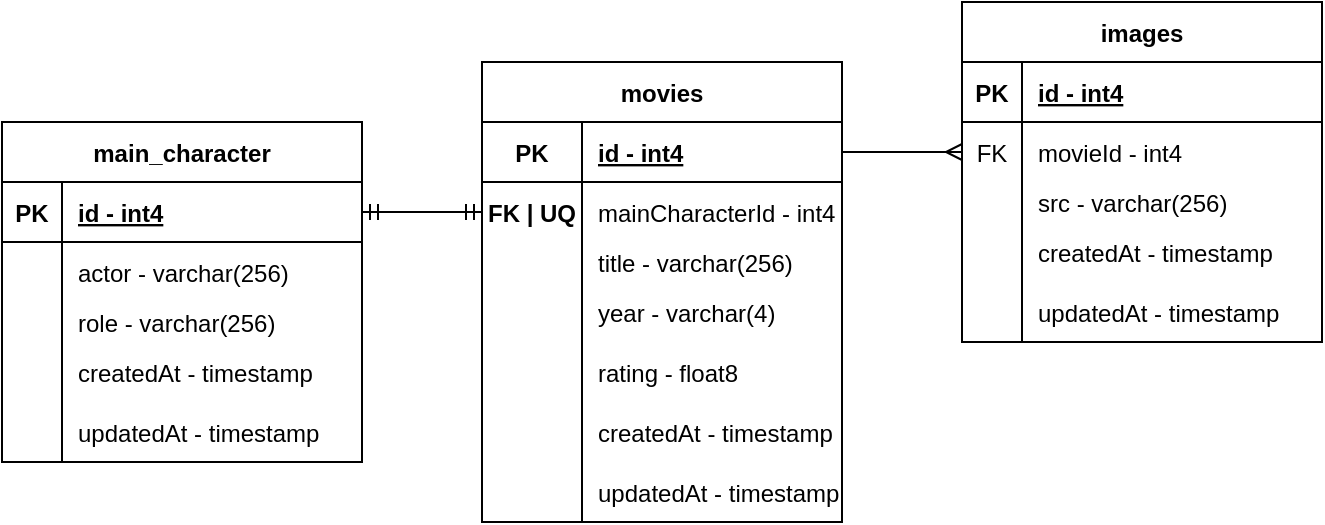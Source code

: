 <mxfile version="20.6.2" type="device"><diagram name="Page-1" id="e56a1550-8fbb-45ad-956c-1786394a9013"><mxGraphModel dx="1038" dy="528" grid="1" gridSize="10" guides="1" tooltips="1" connect="1" arrows="1" fold="1" page="1" pageScale="1" pageWidth="1100" pageHeight="850" background="none" math="0" shadow="0"><root><mxCell id="0"/><mxCell id="1" parent="0"/><mxCell id="GcRtpyyStN1K8NK-i6np-15" value="main_character" style="shape=table;startSize=30;container=1;collapsible=1;childLayout=tableLayout;fixedRows=1;rowLines=0;fontStyle=1;align=center;resizeLast=1;" vertex="1" parent="1"><mxGeometry x="60" y="140" width="180" height="170" as="geometry"/></mxCell><mxCell id="GcRtpyyStN1K8NK-i6np-16" value="" style="shape=tableRow;horizontal=0;startSize=0;swimlaneHead=0;swimlaneBody=0;fillColor=none;collapsible=0;dropTarget=0;points=[[0,0.5],[1,0.5]];portConstraint=eastwest;top=0;left=0;right=0;bottom=1;" vertex="1" parent="GcRtpyyStN1K8NK-i6np-15"><mxGeometry y="30" width="180" height="30" as="geometry"/></mxCell><mxCell id="GcRtpyyStN1K8NK-i6np-17" value="PK" style="shape=partialRectangle;connectable=0;fillColor=none;top=0;left=0;bottom=0;right=0;fontStyle=1;overflow=hidden;" vertex="1" parent="GcRtpyyStN1K8NK-i6np-16"><mxGeometry width="30" height="30" as="geometry"><mxRectangle width="30" height="30" as="alternateBounds"/></mxGeometry></mxCell><mxCell id="GcRtpyyStN1K8NK-i6np-18" value="id - int4" style="shape=partialRectangle;connectable=0;fillColor=none;top=0;left=0;bottom=0;right=0;align=left;spacingLeft=6;fontStyle=5;overflow=hidden;" vertex="1" parent="GcRtpyyStN1K8NK-i6np-16"><mxGeometry x="30" width="150" height="30" as="geometry"><mxRectangle width="150" height="30" as="alternateBounds"/></mxGeometry></mxCell><mxCell id="GcRtpyyStN1K8NK-i6np-19" value="" style="shape=tableRow;horizontal=0;startSize=0;swimlaneHead=0;swimlaneBody=0;fillColor=none;collapsible=0;dropTarget=0;points=[[0,0.5],[1,0.5]];portConstraint=eastwest;top=0;left=0;right=0;bottom=0;" vertex="1" parent="GcRtpyyStN1K8NK-i6np-15"><mxGeometry y="60" width="180" height="30" as="geometry"/></mxCell><mxCell id="GcRtpyyStN1K8NK-i6np-20" value="" style="shape=partialRectangle;connectable=0;fillColor=none;top=0;left=0;bottom=0;right=0;editable=1;overflow=hidden;" vertex="1" parent="GcRtpyyStN1K8NK-i6np-19"><mxGeometry width="30" height="30" as="geometry"><mxRectangle width="30" height="30" as="alternateBounds"/></mxGeometry></mxCell><mxCell id="GcRtpyyStN1K8NK-i6np-21" value="actor - varchar(256)" style="shape=partialRectangle;connectable=0;fillColor=none;top=0;left=0;bottom=0;right=0;align=left;spacingLeft=6;overflow=hidden;" vertex="1" parent="GcRtpyyStN1K8NK-i6np-19"><mxGeometry x="30" width="150" height="30" as="geometry"><mxRectangle width="150" height="30" as="alternateBounds"/></mxGeometry></mxCell><mxCell id="GcRtpyyStN1K8NK-i6np-22" value="" style="shape=tableRow;horizontal=0;startSize=0;swimlaneHead=0;swimlaneBody=0;fillColor=none;collapsible=0;dropTarget=0;points=[[0,0.5],[1,0.5]];portConstraint=eastwest;top=0;left=0;right=0;bottom=0;" vertex="1" parent="GcRtpyyStN1K8NK-i6np-15"><mxGeometry y="90" width="180" height="20" as="geometry"/></mxCell><mxCell id="GcRtpyyStN1K8NK-i6np-23" value="" style="shape=partialRectangle;connectable=0;fillColor=none;top=0;left=0;bottom=0;right=0;editable=1;overflow=hidden;" vertex="1" parent="GcRtpyyStN1K8NK-i6np-22"><mxGeometry width="30" height="20" as="geometry"><mxRectangle width="30" height="20" as="alternateBounds"/></mxGeometry></mxCell><object label="role - varchar(256)" id="GcRtpyyStN1K8NK-i6np-24"><mxCell style="shape=partialRectangle;connectable=0;fillColor=none;top=0;left=0;bottom=0;right=0;align=left;spacingLeft=6;overflow=hidden;" vertex="1" parent="GcRtpyyStN1K8NK-i6np-22"><mxGeometry x="30" width="150" height="20" as="geometry"><mxRectangle width="150" height="20" as="alternateBounds"/></mxGeometry></mxCell></object><mxCell id="GcRtpyyStN1K8NK-i6np-25" value="" style="shape=tableRow;horizontal=0;startSize=0;swimlaneHead=0;swimlaneBody=0;fillColor=none;collapsible=0;dropTarget=0;points=[[0,0.5],[1,0.5]];portConstraint=eastwest;top=0;left=0;right=0;bottom=0;" vertex="1" parent="GcRtpyyStN1K8NK-i6np-15"><mxGeometry y="110" width="180" height="30" as="geometry"/></mxCell><mxCell id="GcRtpyyStN1K8NK-i6np-26" value="" style="shape=partialRectangle;connectable=0;fillColor=none;top=0;left=0;bottom=0;right=0;editable=1;overflow=hidden;" vertex="1" parent="GcRtpyyStN1K8NK-i6np-25"><mxGeometry width="30" height="30" as="geometry"><mxRectangle width="30" height="30" as="alternateBounds"/></mxGeometry></mxCell><mxCell id="GcRtpyyStN1K8NK-i6np-27" value="createdAt - timestamp" style="shape=partialRectangle;connectable=0;fillColor=none;top=0;left=0;bottom=0;right=0;align=left;spacingLeft=6;overflow=hidden;" vertex="1" parent="GcRtpyyStN1K8NK-i6np-25"><mxGeometry x="30" width="150" height="30" as="geometry"><mxRectangle width="150" height="30" as="alternateBounds"/></mxGeometry></mxCell><mxCell id="GcRtpyyStN1K8NK-i6np-28" value="" style="shape=tableRow;horizontal=0;startSize=0;swimlaneHead=0;swimlaneBody=0;fillColor=none;collapsible=0;dropTarget=0;points=[[0,0.5],[1,0.5]];portConstraint=eastwest;top=0;left=0;right=0;bottom=0;" vertex="1" parent="GcRtpyyStN1K8NK-i6np-15"><mxGeometry y="140" width="180" height="30" as="geometry"/></mxCell><mxCell id="GcRtpyyStN1K8NK-i6np-29" value="" style="shape=partialRectangle;connectable=0;fillColor=none;top=0;left=0;bottom=0;right=0;editable=1;overflow=hidden;" vertex="1" parent="GcRtpyyStN1K8NK-i6np-28"><mxGeometry width="30" height="30" as="geometry"><mxRectangle width="30" height="30" as="alternateBounds"/></mxGeometry></mxCell><mxCell id="GcRtpyyStN1K8NK-i6np-30" value="updatedAt - timestamp" style="shape=partialRectangle;connectable=0;fillColor=none;top=0;left=0;bottom=0;right=0;align=left;spacingLeft=6;overflow=hidden;" vertex="1" parent="GcRtpyyStN1K8NK-i6np-28"><mxGeometry x="30" width="150" height="30" as="geometry"><mxRectangle width="150" height="30" as="alternateBounds"/></mxGeometry></mxCell><mxCell id="GcRtpyyStN1K8NK-i6np-31" value="images" style="shape=table;startSize=30;container=1;collapsible=1;childLayout=tableLayout;fixedRows=1;rowLines=0;fontStyle=1;align=center;resizeLast=1;" vertex="1" parent="1"><mxGeometry x="540" y="80" width="180" height="170" as="geometry"/></mxCell><mxCell id="GcRtpyyStN1K8NK-i6np-32" value="" style="shape=tableRow;horizontal=0;startSize=0;swimlaneHead=0;swimlaneBody=0;fillColor=none;collapsible=0;dropTarget=0;points=[[0,0.5],[1,0.5]];portConstraint=eastwest;top=0;left=0;right=0;bottom=1;" vertex="1" parent="GcRtpyyStN1K8NK-i6np-31"><mxGeometry y="30" width="180" height="30" as="geometry"/></mxCell><mxCell id="GcRtpyyStN1K8NK-i6np-33" value="PK" style="shape=partialRectangle;connectable=0;fillColor=none;top=0;left=0;bottom=0;right=0;fontStyle=1;overflow=hidden;" vertex="1" parent="GcRtpyyStN1K8NK-i6np-32"><mxGeometry width="30" height="30" as="geometry"><mxRectangle width="30" height="30" as="alternateBounds"/></mxGeometry></mxCell><mxCell id="GcRtpyyStN1K8NK-i6np-34" value="id - int4" style="shape=partialRectangle;connectable=0;fillColor=none;top=0;left=0;bottom=0;right=0;align=left;spacingLeft=6;fontStyle=5;overflow=hidden;" vertex="1" parent="GcRtpyyStN1K8NK-i6np-32"><mxGeometry x="30" width="150" height="30" as="geometry"><mxRectangle width="150" height="30" as="alternateBounds"/></mxGeometry></mxCell><mxCell id="GcRtpyyStN1K8NK-i6np-35" value="" style="shape=tableRow;horizontal=0;startSize=0;swimlaneHead=0;swimlaneBody=0;fillColor=none;collapsible=0;dropTarget=0;points=[[0,0.5],[1,0.5]];portConstraint=eastwest;top=0;left=0;right=0;bottom=0;" vertex="1" parent="GcRtpyyStN1K8NK-i6np-31"><mxGeometry y="60" width="180" height="30" as="geometry"/></mxCell><mxCell id="GcRtpyyStN1K8NK-i6np-36" value="FK" style="shape=partialRectangle;connectable=0;fillColor=none;top=0;left=0;bottom=0;right=0;editable=1;overflow=hidden;" vertex="1" parent="GcRtpyyStN1K8NK-i6np-35"><mxGeometry width="30" height="30" as="geometry"><mxRectangle width="30" height="30" as="alternateBounds"/></mxGeometry></mxCell><mxCell id="GcRtpyyStN1K8NK-i6np-37" value="movieId - int4" style="shape=partialRectangle;connectable=0;fillColor=none;top=0;left=0;bottom=0;right=0;align=left;spacingLeft=6;overflow=hidden;" vertex="1" parent="GcRtpyyStN1K8NK-i6np-35"><mxGeometry x="30" width="150" height="30" as="geometry"><mxRectangle width="150" height="30" as="alternateBounds"/></mxGeometry></mxCell><mxCell id="GcRtpyyStN1K8NK-i6np-38" value="" style="shape=tableRow;horizontal=0;startSize=0;swimlaneHead=0;swimlaneBody=0;fillColor=none;collapsible=0;dropTarget=0;points=[[0,0.5],[1,0.5]];portConstraint=eastwest;top=0;left=0;right=0;bottom=0;" vertex="1" parent="GcRtpyyStN1K8NK-i6np-31"><mxGeometry y="90" width="180" height="20" as="geometry"/></mxCell><mxCell id="GcRtpyyStN1K8NK-i6np-39" value="" style="shape=partialRectangle;connectable=0;fillColor=none;top=0;left=0;bottom=0;right=0;editable=1;overflow=hidden;" vertex="1" parent="GcRtpyyStN1K8NK-i6np-38"><mxGeometry width="30" height="20" as="geometry"><mxRectangle width="30" height="20" as="alternateBounds"/></mxGeometry></mxCell><object label="src - varchar(256)" id="GcRtpyyStN1K8NK-i6np-40"><mxCell style="shape=partialRectangle;connectable=0;fillColor=none;top=0;left=0;bottom=0;right=0;align=left;spacingLeft=6;overflow=hidden;" vertex="1" parent="GcRtpyyStN1K8NK-i6np-38"><mxGeometry x="30" width="150" height="20" as="geometry"><mxRectangle width="150" height="20" as="alternateBounds"/></mxGeometry></mxCell></object><mxCell id="GcRtpyyStN1K8NK-i6np-41" value="" style="shape=tableRow;horizontal=0;startSize=0;swimlaneHead=0;swimlaneBody=0;fillColor=none;collapsible=0;dropTarget=0;points=[[0,0.5],[1,0.5]];portConstraint=eastwest;top=0;left=0;right=0;bottom=0;" vertex="1" parent="GcRtpyyStN1K8NK-i6np-31"><mxGeometry y="110" width="180" height="30" as="geometry"/></mxCell><mxCell id="GcRtpyyStN1K8NK-i6np-42" value="" style="shape=partialRectangle;connectable=0;fillColor=none;top=0;left=0;bottom=0;right=0;editable=1;overflow=hidden;" vertex="1" parent="GcRtpyyStN1K8NK-i6np-41"><mxGeometry width="30" height="30" as="geometry"><mxRectangle width="30" height="30" as="alternateBounds"/></mxGeometry></mxCell><mxCell id="GcRtpyyStN1K8NK-i6np-43" value="createdAt - timestamp" style="shape=partialRectangle;connectable=0;fillColor=none;top=0;left=0;bottom=0;right=0;align=left;spacingLeft=6;overflow=hidden;" vertex="1" parent="GcRtpyyStN1K8NK-i6np-41"><mxGeometry x="30" width="150" height="30" as="geometry"><mxRectangle width="150" height="30" as="alternateBounds"/></mxGeometry></mxCell><mxCell id="GcRtpyyStN1K8NK-i6np-44" value="" style="shape=tableRow;horizontal=0;startSize=0;swimlaneHead=0;swimlaneBody=0;fillColor=none;collapsible=0;dropTarget=0;points=[[0,0.5],[1,0.5]];portConstraint=eastwest;top=0;left=0;right=0;bottom=0;" vertex="1" parent="GcRtpyyStN1K8NK-i6np-31"><mxGeometry y="140" width="180" height="30" as="geometry"/></mxCell><mxCell id="GcRtpyyStN1K8NK-i6np-45" value="" style="shape=partialRectangle;connectable=0;fillColor=none;top=0;left=0;bottom=0;right=0;editable=1;overflow=hidden;" vertex="1" parent="GcRtpyyStN1K8NK-i6np-44"><mxGeometry width="30" height="30" as="geometry"><mxRectangle width="30" height="30" as="alternateBounds"/></mxGeometry></mxCell><mxCell id="GcRtpyyStN1K8NK-i6np-46" value="updatedAt - timestamp" style="shape=partialRectangle;connectable=0;fillColor=none;top=0;left=0;bottom=0;right=0;align=left;spacingLeft=6;overflow=hidden;" vertex="1" parent="GcRtpyyStN1K8NK-i6np-44"><mxGeometry x="30" width="150" height="30" as="geometry"><mxRectangle width="150" height="30" as="alternateBounds"/></mxGeometry></mxCell><mxCell id="GcRtpyyStN1K8NK-i6np-47" value="movies" style="shape=table;startSize=30;container=1;collapsible=1;childLayout=tableLayout;fixedRows=1;rowLines=0;fontStyle=1;align=center;resizeLast=1;" vertex="1" parent="1"><mxGeometry x="300" y="110" width="180" height="230" as="geometry"/></mxCell><mxCell id="GcRtpyyStN1K8NK-i6np-48" value="" style="shape=tableRow;horizontal=0;startSize=0;swimlaneHead=0;swimlaneBody=0;fillColor=none;collapsible=0;dropTarget=0;points=[[0,0.5],[1,0.5]];portConstraint=eastwest;top=0;left=0;right=0;bottom=1;" vertex="1" parent="GcRtpyyStN1K8NK-i6np-47"><mxGeometry y="30" width="180" height="30" as="geometry"/></mxCell><mxCell id="GcRtpyyStN1K8NK-i6np-49" value="PK" style="shape=partialRectangle;connectable=0;fillColor=none;top=0;left=0;bottom=0;right=0;fontStyle=1;overflow=hidden;" vertex="1" parent="GcRtpyyStN1K8NK-i6np-48"><mxGeometry width="50" height="30" as="geometry"><mxRectangle width="50" height="30" as="alternateBounds"/></mxGeometry></mxCell><mxCell id="GcRtpyyStN1K8NK-i6np-50" value="id - int4" style="shape=partialRectangle;connectable=0;fillColor=none;top=0;left=0;bottom=0;right=0;align=left;spacingLeft=6;fontStyle=5;overflow=hidden;" vertex="1" parent="GcRtpyyStN1K8NK-i6np-48"><mxGeometry x="50" width="130" height="30" as="geometry"><mxRectangle width="130" height="30" as="alternateBounds"/></mxGeometry></mxCell><mxCell id="GcRtpyyStN1K8NK-i6np-51" value="" style="shape=tableRow;horizontal=0;startSize=0;swimlaneHead=0;swimlaneBody=0;fillColor=none;collapsible=0;dropTarget=0;points=[[0,0.5],[1,0.5]];portConstraint=eastwest;top=0;left=0;right=0;bottom=0;" vertex="1" parent="GcRtpyyStN1K8NK-i6np-47"><mxGeometry y="60" width="180" height="30" as="geometry"/></mxCell><mxCell id="GcRtpyyStN1K8NK-i6np-52" value="FK | UQ" style="shape=partialRectangle;connectable=0;fillColor=none;top=0;left=0;bottom=0;right=0;editable=1;overflow=hidden;fontStyle=1" vertex="1" parent="GcRtpyyStN1K8NK-i6np-51"><mxGeometry width="50" height="30" as="geometry"><mxRectangle width="50" height="30" as="alternateBounds"/></mxGeometry></mxCell><mxCell id="GcRtpyyStN1K8NK-i6np-53" value="mainCharacterId - int4" style="shape=partialRectangle;connectable=0;fillColor=none;top=0;left=0;bottom=0;right=0;align=left;spacingLeft=6;overflow=hidden;" vertex="1" parent="GcRtpyyStN1K8NK-i6np-51"><mxGeometry x="50" width="130" height="30" as="geometry"><mxRectangle width="130" height="30" as="alternateBounds"/></mxGeometry></mxCell><mxCell id="GcRtpyyStN1K8NK-i6np-54" value="" style="shape=tableRow;horizontal=0;startSize=0;swimlaneHead=0;swimlaneBody=0;fillColor=none;collapsible=0;dropTarget=0;points=[[0,0.5],[1,0.5]];portConstraint=eastwest;top=0;left=0;right=0;bottom=0;" vertex="1" parent="GcRtpyyStN1K8NK-i6np-47"><mxGeometry y="90" width="180" height="20" as="geometry"/></mxCell><mxCell id="GcRtpyyStN1K8NK-i6np-55" value="" style="shape=partialRectangle;connectable=0;fillColor=none;top=0;left=0;bottom=0;right=0;editable=1;overflow=hidden;" vertex="1" parent="GcRtpyyStN1K8NK-i6np-54"><mxGeometry width="50" height="20" as="geometry"><mxRectangle width="50" height="20" as="alternateBounds"/></mxGeometry></mxCell><object label="title - varchar(256)" id="GcRtpyyStN1K8NK-i6np-56"><mxCell style="shape=partialRectangle;connectable=0;fillColor=none;top=0;left=0;bottom=0;right=0;align=left;spacingLeft=6;overflow=hidden;" vertex="1" parent="GcRtpyyStN1K8NK-i6np-54"><mxGeometry x="50" width="130" height="20" as="geometry"><mxRectangle width="130" height="20" as="alternateBounds"/></mxGeometry></mxCell></object><mxCell id="GcRtpyyStN1K8NK-i6np-66" value="" style="shape=tableRow;horizontal=0;startSize=0;swimlaneHead=0;swimlaneBody=0;fillColor=none;collapsible=0;dropTarget=0;points=[[0,0.5],[1,0.5]];portConstraint=eastwest;top=0;left=0;right=0;bottom=0;" vertex="1" parent="GcRtpyyStN1K8NK-i6np-47"><mxGeometry y="110" width="180" height="30" as="geometry"/></mxCell><mxCell id="GcRtpyyStN1K8NK-i6np-67" value="" style="shape=partialRectangle;connectable=0;fillColor=none;top=0;left=0;bottom=0;right=0;editable=1;overflow=hidden;" vertex="1" parent="GcRtpyyStN1K8NK-i6np-66"><mxGeometry width="50" height="30" as="geometry"><mxRectangle width="50" height="30" as="alternateBounds"/></mxGeometry></mxCell><mxCell id="GcRtpyyStN1K8NK-i6np-68" value="year - varchar(4)" style="shape=partialRectangle;connectable=0;fillColor=none;top=0;left=0;bottom=0;right=0;align=left;spacingLeft=6;overflow=hidden;" vertex="1" parent="GcRtpyyStN1K8NK-i6np-66"><mxGeometry x="50" width="130" height="30" as="geometry"><mxRectangle width="130" height="30" as="alternateBounds"/></mxGeometry></mxCell><mxCell id="GcRtpyyStN1K8NK-i6np-63" value="" style="shape=tableRow;horizontal=0;startSize=0;swimlaneHead=0;swimlaneBody=0;fillColor=none;collapsible=0;dropTarget=0;points=[[0,0.5],[1,0.5]];portConstraint=eastwest;top=0;left=0;right=0;bottom=0;" vertex="1" parent="GcRtpyyStN1K8NK-i6np-47"><mxGeometry y="140" width="180" height="30" as="geometry"/></mxCell><mxCell id="GcRtpyyStN1K8NK-i6np-64" value="" style="shape=partialRectangle;connectable=0;fillColor=none;top=0;left=0;bottom=0;right=0;editable=1;overflow=hidden;" vertex="1" parent="GcRtpyyStN1K8NK-i6np-63"><mxGeometry width="50" height="30" as="geometry"><mxRectangle width="50" height="30" as="alternateBounds"/></mxGeometry></mxCell><mxCell id="GcRtpyyStN1K8NK-i6np-65" value="rating - float8" style="shape=partialRectangle;connectable=0;fillColor=none;top=0;left=0;bottom=0;right=0;align=left;spacingLeft=6;overflow=hidden;" vertex="1" parent="GcRtpyyStN1K8NK-i6np-63"><mxGeometry x="50" width="130" height="30" as="geometry"><mxRectangle width="130" height="30" as="alternateBounds"/></mxGeometry></mxCell><mxCell id="GcRtpyyStN1K8NK-i6np-57" value="" style="shape=tableRow;horizontal=0;startSize=0;swimlaneHead=0;swimlaneBody=0;fillColor=none;collapsible=0;dropTarget=0;points=[[0,0.5],[1,0.5]];portConstraint=eastwest;top=0;left=0;right=0;bottom=0;" vertex="1" parent="GcRtpyyStN1K8NK-i6np-47"><mxGeometry y="170" width="180" height="30" as="geometry"/></mxCell><mxCell id="GcRtpyyStN1K8NK-i6np-58" value="" style="shape=partialRectangle;connectable=0;fillColor=none;top=0;left=0;bottom=0;right=0;editable=1;overflow=hidden;" vertex="1" parent="GcRtpyyStN1K8NK-i6np-57"><mxGeometry width="50" height="30" as="geometry"><mxRectangle width="50" height="30" as="alternateBounds"/></mxGeometry></mxCell><mxCell id="GcRtpyyStN1K8NK-i6np-59" value="createdAt - timestamp" style="shape=partialRectangle;connectable=0;fillColor=none;top=0;left=0;bottom=0;right=0;align=left;spacingLeft=6;overflow=hidden;" vertex="1" parent="GcRtpyyStN1K8NK-i6np-57"><mxGeometry x="50" width="130" height="30" as="geometry"><mxRectangle width="130" height="30" as="alternateBounds"/></mxGeometry></mxCell><mxCell id="GcRtpyyStN1K8NK-i6np-60" value="" style="shape=tableRow;horizontal=0;startSize=0;swimlaneHead=0;swimlaneBody=0;fillColor=none;collapsible=0;dropTarget=0;points=[[0,0.5],[1,0.5]];portConstraint=eastwest;top=0;left=0;right=0;bottom=0;" vertex="1" parent="GcRtpyyStN1K8NK-i6np-47"><mxGeometry y="200" width="180" height="30" as="geometry"/></mxCell><mxCell id="GcRtpyyStN1K8NK-i6np-61" value="" style="shape=partialRectangle;connectable=0;fillColor=none;top=0;left=0;bottom=0;right=0;editable=1;overflow=hidden;" vertex="1" parent="GcRtpyyStN1K8NK-i6np-60"><mxGeometry width="50" height="30" as="geometry"><mxRectangle width="50" height="30" as="alternateBounds"/></mxGeometry></mxCell><mxCell id="GcRtpyyStN1K8NK-i6np-62" value="updatedAt - timestamp" style="shape=partialRectangle;connectable=0;fillColor=none;top=0;left=0;bottom=0;right=0;align=left;spacingLeft=6;overflow=hidden;" vertex="1" parent="GcRtpyyStN1K8NK-i6np-60"><mxGeometry x="50" width="130" height="30" as="geometry"><mxRectangle width="130" height="30" as="alternateBounds"/></mxGeometry></mxCell><mxCell id="GcRtpyyStN1K8NK-i6np-69" value="" style="edgeStyle=entityRelationEdgeStyle;fontSize=12;html=1;endArrow=ERmandOne;startArrow=ERmandOne;rounded=0;entryX=0;entryY=0.5;entryDx=0;entryDy=0;exitX=1;exitY=0.5;exitDx=0;exitDy=0;" edge="1" parent="1" source="GcRtpyyStN1K8NK-i6np-16" target="GcRtpyyStN1K8NK-i6np-51"><mxGeometry width="100" height="100" relative="1" as="geometry"><mxPoint x="190" y="520" as="sourcePoint"/><mxPoint x="290" y="420" as="targetPoint"/></mxGeometry></mxCell><mxCell id="GcRtpyyStN1K8NK-i6np-70" value="" style="edgeStyle=entityRelationEdgeStyle;fontSize=12;html=1;endArrow=ERmany;rounded=0;entryX=0;entryY=0.5;entryDx=0;entryDy=0;exitX=1;exitY=0.5;exitDx=0;exitDy=0;" edge="1" parent="1" source="GcRtpyyStN1K8NK-i6np-48" target="GcRtpyyStN1K8NK-i6np-35"><mxGeometry width="100" height="100" relative="1" as="geometry"><mxPoint x="170" y="510" as="sourcePoint"/><mxPoint x="270" y="410" as="targetPoint"/></mxGeometry></mxCell></root></mxGraphModel></diagram></mxfile>